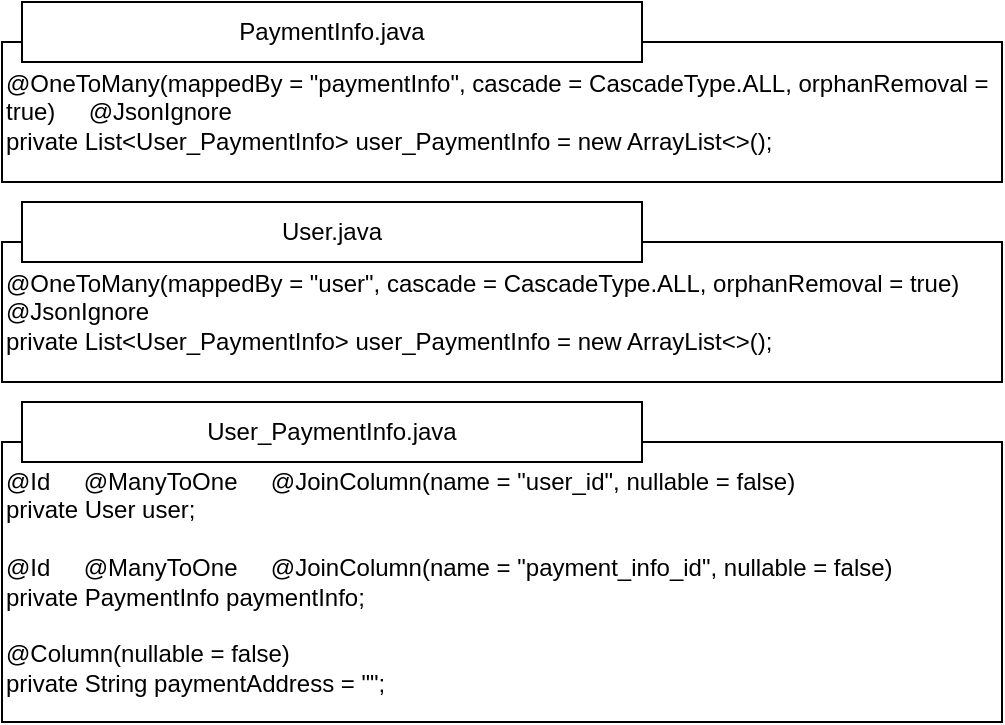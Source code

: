 <mxfile version="26.2.6">
  <diagram name="Seite-1" id="_aeBQ_H9awdiNWCBettI">
    <mxGraphModel dx="1428" dy="751" grid="1" gridSize="10" guides="1" tooltips="1" connect="1" arrows="1" fold="1" page="1" pageScale="1" pageWidth="827" pageHeight="1169" math="0" shadow="0">
      <root>
        <mxCell id="0" />
        <mxCell id="1" parent="0" />
        <mxCell id="XKS4RShXIUA06M08qSKM-1" value="&lt;div align=&quot;left&quot;&gt;@OneToMany(mappedBy = &quot;paymentInfo&quot;, cascade = CascadeType.ALL, orphanRemoval = true)&amp;nbsp;&amp;nbsp;&amp;nbsp;&amp;nbsp; @JsonIgnore&amp;nbsp;&amp;nbsp;&amp;nbsp;&amp;nbsp;&amp;nbsp;&lt;/div&gt;&lt;div align=&quot;left&quot;&gt;private List&amp;lt;User_PaymentInfo&amp;gt; user_PaymentInfo = new ArrayList&amp;lt;&amp;gt;();&lt;/div&gt;" style="rounded=0;whiteSpace=wrap;html=1;align=left;" vertex="1" parent="1">
          <mxGeometry x="140" y="100" width="500" height="70" as="geometry" />
        </mxCell>
        <mxCell id="XKS4RShXIUA06M08qSKM-2" value="&lt;div align=&quot;left&quot;&gt;@Id&amp;nbsp;&amp;nbsp;&amp;nbsp;&amp;nbsp; @ManyToOne&amp;nbsp;&amp;nbsp;&amp;nbsp;&amp;nbsp; @JoinColumn(name = &quot;user_id&quot;, nullable = false)&amp;nbsp;&amp;nbsp;&amp;nbsp;&amp;nbsp;&amp;nbsp;&lt;/div&gt;&lt;div align=&quot;left&quot;&gt;private User user;&amp;nbsp;&amp;nbsp;&amp;nbsp;&amp;nbsp;&amp;nbsp;&amp;nbsp;&lt;/div&gt;&lt;div align=&quot;left&quot;&gt;&lt;br&gt;&lt;/div&gt;&lt;div align=&quot;left&quot;&gt;@Id&amp;nbsp;&amp;nbsp;&amp;nbsp;&amp;nbsp; @ManyToOne&amp;nbsp;&amp;nbsp;&amp;nbsp;&amp;nbsp; @JoinColumn(name = &quot;payment_info_id&quot;, nullable = false)&amp;nbsp;&amp;nbsp;&amp;nbsp;&amp;nbsp;&amp;nbsp;&lt;/div&gt;&lt;div align=&quot;left&quot;&gt;private PaymentInfo paymentInfo;&amp;nbsp;&amp;nbsp;&amp;nbsp;&amp;nbsp;&amp;nbsp;&amp;nbsp;&lt;/div&gt;&lt;div align=&quot;left&quot;&gt;&lt;br&gt;&lt;/div&gt;&lt;div align=&quot;left&quot;&gt;@Column(nullable = false)&amp;nbsp;&amp;nbsp;&amp;nbsp;&amp;nbsp;&amp;nbsp;&lt;/div&gt;&lt;div align=&quot;left&quot;&gt;private String paymentAddress = &quot;&quot;;&lt;/div&gt;" style="rounded=0;whiteSpace=wrap;html=1;align=left;" vertex="1" parent="1">
          <mxGeometry x="140" y="300" width="500" height="140" as="geometry" />
        </mxCell>
        <mxCell id="XKS4RShXIUA06M08qSKM-3" value="&lt;div align=&quot;left&quot;&gt;@OneToMany(mappedBy = &quot;user&quot;, cascade = CascadeType.ALL, orphanRemoval = true)&amp;nbsp;&amp;nbsp;&amp;nbsp;&amp;nbsp; @JsonIgnore&amp;nbsp;&amp;nbsp;&amp;nbsp;&amp;nbsp;&amp;nbsp;&lt;/div&gt;&lt;div align=&quot;left&quot;&gt;private List&amp;lt;User_PaymentInfo&amp;gt; user_PaymentInfo = new ArrayList&amp;lt;&amp;gt;();&lt;/div&gt;" style="rounded=0;whiteSpace=wrap;html=1;align=left;" vertex="1" parent="1">
          <mxGeometry x="140" y="200" width="500" height="70" as="geometry" />
        </mxCell>
        <mxCell id="XKS4RShXIUA06M08qSKM-4" value="PaymentInfo.java" style="rounded=0;whiteSpace=wrap;html=1;" vertex="1" parent="1">
          <mxGeometry x="150" y="80" width="310" height="30" as="geometry" />
        </mxCell>
        <mxCell id="XKS4RShXIUA06M08qSKM-5" value="User_PaymentInfo.java" style="rounded=0;whiteSpace=wrap;html=1;" vertex="1" parent="1">
          <mxGeometry x="150" y="280" width="310" height="30" as="geometry" />
        </mxCell>
        <mxCell id="XKS4RShXIUA06M08qSKM-6" value="User.java" style="rounded=0;whiteSpace=wrap;html=1;" vertex="1" parent="1">
          <mxGeometry x="150" y="180" width="310" height="30" as="geometry" />
        </mxCell>
      </root>
    </mxGraphModel>
  </diagram>
</mxfile>
